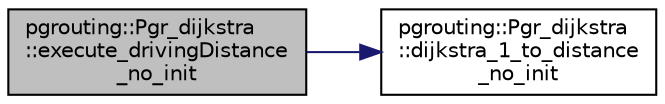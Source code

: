 digraph "pgrouting::Pgr_dijkstra::execute_drivingDistance_no_init"
{
  edge [fontname="Helvetica",fontsize="10",labelfontname="Helvetica",labelfontsize="10"];
  node [fontname="Helvetica",fontsize="10",shape=record];
  rankdir="LR";
  Node166 [label="pgrouting::Pgr_dijkstra\l::execute_drivingDistance\l_no_init",height=0.2,width=0.4,color="black", fillcolor="grey75", style="filled", fontcolor="black"];
  Node166 -> Node167 [color="midnightblue",fontsize="10",style="solid",fontname="Helvetica"];
  Node167 [label="pgrouting::Pgr_dijkstra\l::dijkstra_1_to_distance\l_no_init",height=0.2,width=0.4,color="black", fillcolor="white", style="filled",URL="$classpgrouting_1_1Pgr__dijkstra.html#afff88ce5956a6e80510bc1f03d26f424",tooltip="Call to Dijkstra 1 to distance no init. "];
}
